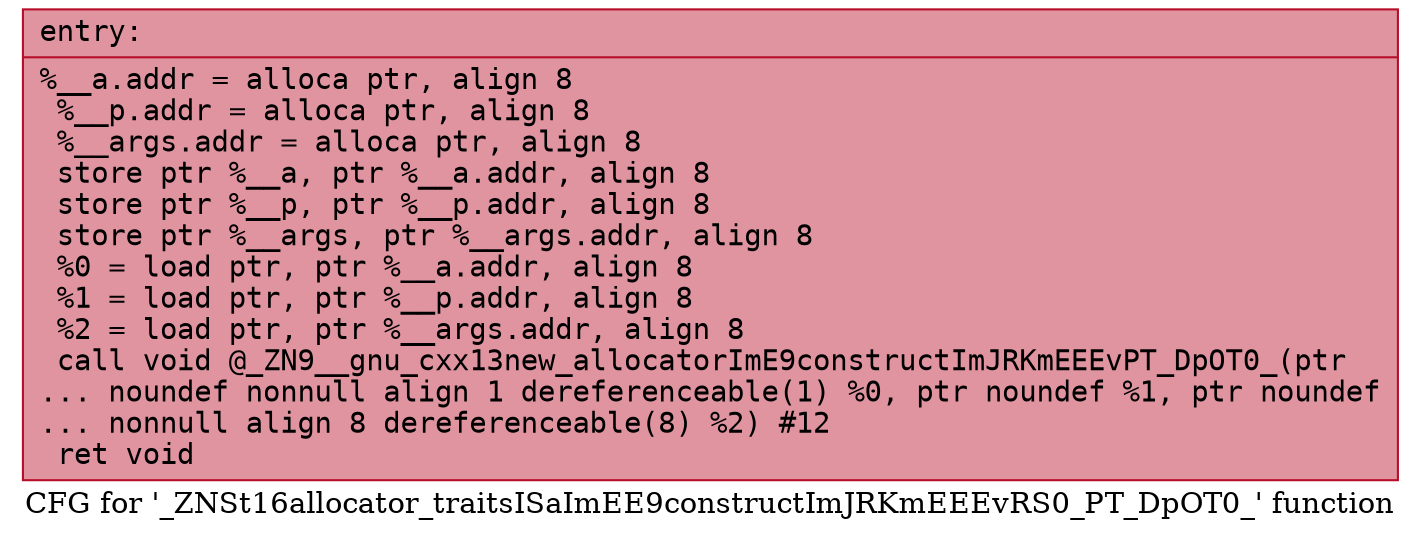 digraph "CFG for '_ZNSt16allocator_traitsISaImEE9constructImJRKmEEEvRS0_PT_DpOT0_' function" {
	label="CFG for '_ZNSt16allocator_traitsISaImEE9constructImJRKmEEEvRS0_PT_DpOT0_' function";

	Node0x560dc9ff9a50 [shape=record,color="#b70d28ff", style=filled, fillcolor="#b70d2870" fontname="Courier",label="{entry:\l|  %__a.addr = alloca ptr, align 8\l  %__p.addr = alloca ptr, align 8\l  %__args.addr = alloca ptr, align 8\l  store ptr %__a, ptr %__a.addr, align 8\l  store ptr %__p, ptr %__p.addr, align 8\l  store ptr %__args, ptr %__args.addr, align 8\l  %0 = load ptr, ptr %__a.addr, align 8\l  %1 = load ptr, ptr %__p.addr, align 8\l  %2 = load ptr, ptr %__args.addr, align 8\l  call void @_ZN9__gnu_cxx13new_allocatorImE9constructImJRKmEEEvPT_DpOT0_(ptr\l... noundef nonnull align 1 dereferenceable(1) %0, ptr noundef %1, ptr noundef\l... nonnull align 8 dereferenceable(8) %2) #12\l  ret void\l}"];
}
